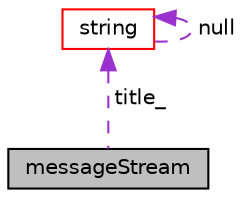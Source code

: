 digraph "messageStream"
{
  bgcolor="transparent";
  edge [fontname="Helvetica",fontsize="10",labelfontname="Helvetica",labelfontsize="10"];
  node [fontname="Helvetica",fontsize="10",shape=record];
  Node1 [label="messageStream",height=0.2,width=0.4,color="black", fillcolor="grey75", style="filled", fontcolor="black"];
  Node2 -> Node1 [dir="back",color="darkorchid3",fontsize="10",style="dashed",label=" title_" ,fontname="Helvetica"];
  Node2 [label="string",height=0.2,width=0.4,color="red",URL="$a02464.html",tooltip="A class for handling character strings derived from std::string. "];
  Node2 -> Node2 [dir="back",color="darkorchid3",fontsize="10",style="dashed",label=" null" ,fontname="Helvetica"];
}
